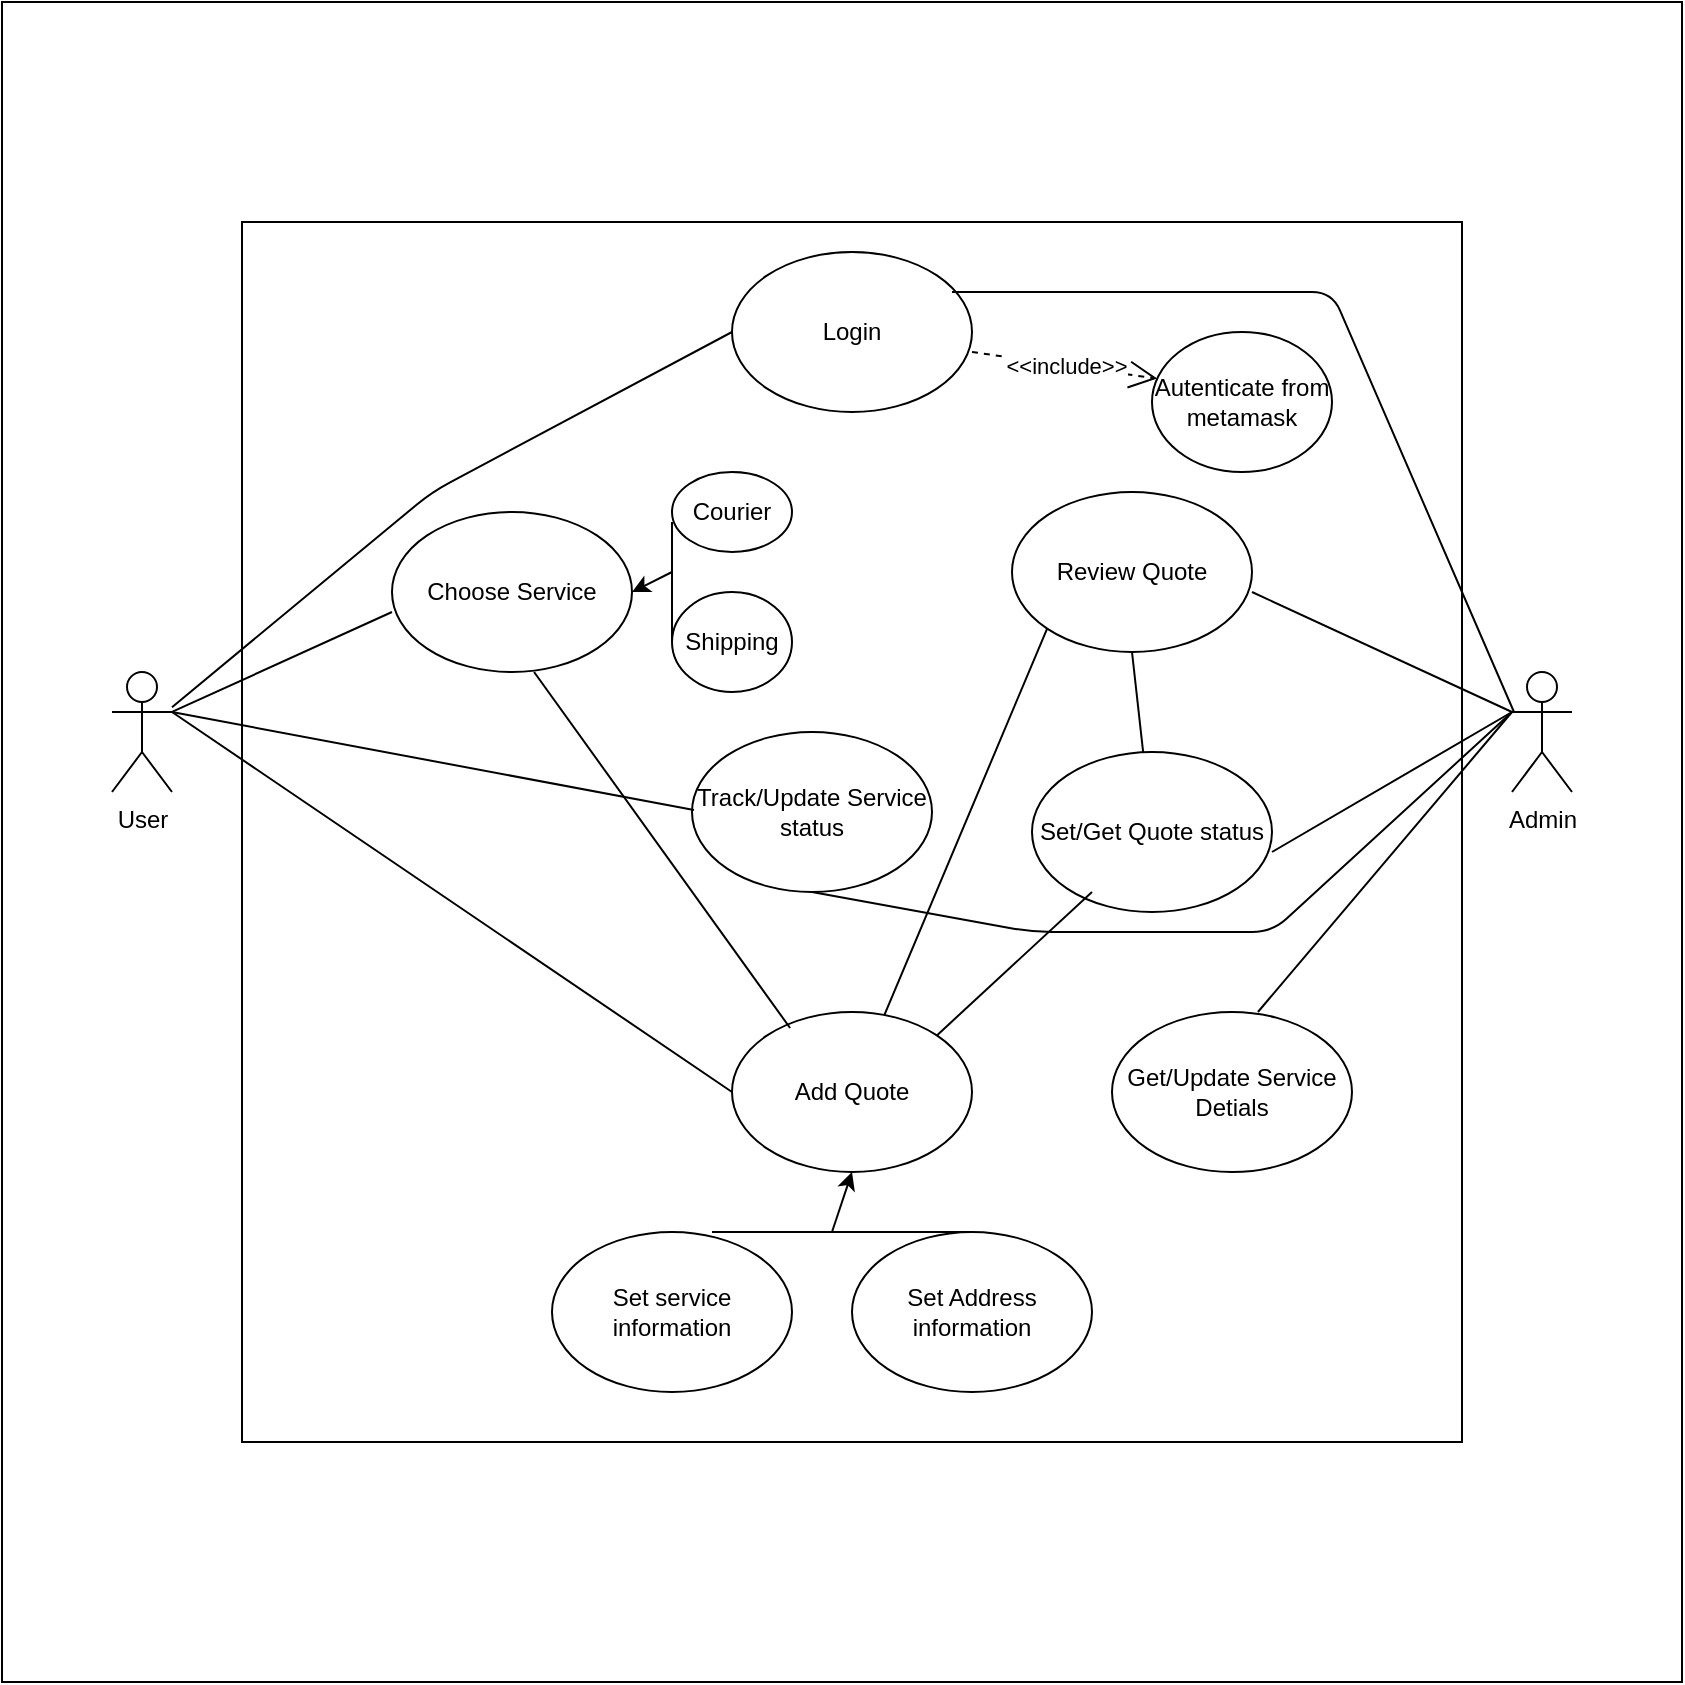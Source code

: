 <mxfile version="14.8.4" type="github">
  <diagram id="keg2CX9DIcpb7IM0dol9" name="Page-1">
    <mxGraphModel dx="1038" dy="536" grid="1" gridSize="10" guides="1" tooltips="1" connect="0" arrows="1" fold="1" page="1" pageScale="1" pageWidth="1169" pageHeight="827" background="#FFFFFF" math="0" shadow="0">
      <root>
        <mxCell id="0" />
        <mxCell id="1" parent="0" />
        <mxCell id="dAfpQrAZfxaeznC9TF4z-71" value="" style="whiteSpace=wrap;html=1;aspect=fixed;" vertex="1" parent="1">
          <mxGeometry x="130" y="120" width="840" height="840" as="geometry" />
        </mxCell>
        <mxCell id="dAfpQrAZfxaeznC9TF4z-72" value="" style="whiteSpace=wrap;html=1;aspect=fixed;" vertex="1" parent="1">
          <mxGeometry x="250" y="230" width="610" height="610" as="geometry" />
        </mxCell>
        <mxCell id="dAfpQrAZfxaeznC9TF4z-73" value="Choose Service" style="ellipse;whiteSpace=wrap;html=1;" vertex="1" parent="1">
          <mxGeometry x="325" y="375" width="120" height="80" as="geometry" />
        </mxCell>
        <mxCell id="dAfpQrAZfxaeznC9TF4z-74" value="&lt;div&gt;Shipping&lt;/div&gt;" style="ellipse;whiteSpace=wrap;html=1;" vertex="1" parent="1">
          <mxGeometry x="465" y="415" width="60" height="50" as="geometry" />
        </mxCell>
        <mxCell id="dAfpQrAZfxaeznC9TF4z-75" value="Courier" style="ellipse;whiteSpace=wrap;html=1;" vertex="1" parent="1">
          <mxGeometry x="465" y="355" width="60" height="40" as="geometry" />
        </mxCell>
        <mxCell id="dAfpQrAZfxaeznC9TF4z-76" value="Get/Update Service Detials" style="ellipse;whiteSpace=wrap;html=1;" vertex="1" parent="1">
          <mxGeometry x="685" y="625" width="120" height="80" as="geometry" />
        </mxCell>
        <mxCell id="dAfpQrAZfxaeznC9TF4z-77" value="Login" style="ellipse;whiteSpace=wrap;html=1;" vertex="1" parent="1">
          <mxGeometry x="495" y="245" width="120" height="80" as="geometry" />
        </mxCell>
        <mxCell id="dAfpQrAZfxaeznC9TF4z-78" value="Autenticate from metamask" style="ellipse;whiteSpace=wrap;html=1;" vertex="1" parent="1">
          <mxGeometry x="705" y="285" width="90" height="70" as="geometry" />
        </mxCell>
        <mxCell id="dAfpQrAZfxaeznC9TF4z-79" value="&lt;div&gt;Track/Update Service status&lt;/div&gt;" style="ellipse;whiteSpace=wrap;html=1;" vertex="1" parent="1">
          <mxGeometry x="475" y="485" width="120" height="80" as="geometry" />
        </mxCell>
        <mxCell id="dAfpQrAZfxaeznC9TF4z-80" value="&lt;div&gt;Add Quote&lt;/div&gt;" style="ellipse;whiteSpace=wrap;html=1;" vertex="1" parent="1">
          <mxGeometry x="495" y="625" width="120" height="80" as="geometry" />
        </mxCell>
        <mxCell id="dAfpQrAZfxaeznC9TF4z-81" value="&lt;div&gt;Set/Get Quote status&lt;/div&gt;" style="ellipse;whiteSpace=wrap;html=1;" vertex="1" parent="1">
          <mxGeometry x="645" y="495" width="120" height="80" as="geometry" />
        </mxCell>
        <mxCell id="dAfpQrAZfxaeznC9TF4z-82" value="&lt;div&gt;Review Quote&lt;/div&gt;" style="ellipse;whiteSpace=wrap;html=1;" vertex="1" parent="1">
          <mxGeometry x="635" y="365" width="120" height="80" as="geometry" />
        </mxCell>
        <mxCell id="dAfpQrAZfxaeznC9TF4z-83" value="Set service information" style="ellipse;whiteSpace=wrap;html=1;" vertex="1" parent="1">
          <mxGeometry x="405" y="735" width="120" height="80" as="geometry" />
        </mxCell>
        <mxCell id="dAfpQrAZfxaeznC9TF4z-84" value="Set Address information" style="ellipse;whiteSpace=wrap;html=1;" vertex="1" parent="1">
          <mxGeometry x="555" y="735" width="120" height="80" as="geometry" />
        </mxCell>
        <mxCell id="dAfpQrAZfxaeznC9TF4z-85" value="&lt;div&gt;User&lt;/div&gt;&lt;div&gt;&lt;br&gt;&lt;/div&gt;" style="shape=umlActor;verticalLabelPosition=bottom;verticalAlign=top;html=1;outlineConnect=0;" vertex="1" parent="1">
          <mxGeometry x="185" y="455" width="30" height="60" as="geometry" />
        </mxCell>
        <mxCell id="dAfpQrAZfxaeznC9TF4z-86" value="Admin" style="shape=umlActor;verticalLabelPosition=bottom;verticalAlign=top;html=1;outlineConnect=0;" vertex="1" parent="1">
          <mxGeometry x="885" y="455" width="30" height="60" as="geometry" />
        </mxCell>
        <mxCell id="dAfpQrAZfxaeznC9TF4z-87" value="" style="endArrow=none;html=1;entryX=0;entryY=0.5;entryDx=0;entryDy=0;" edge="1" parent="1" source="dAfpQrAZfxaeznC9TF4z-85" target="dAfpQrAZfxaeznC9TF4z-77">
          <mxGeometry width="50" height="50" relative="1" as="geometry">
            <mxPoint x="200" y="455" as="sourcePoint" />
            <mxPoint x="250" y="405" as="targetPoint" />
            <Array as="points">
              <mxPoint x="345" y="365" />
            </Array>
          </mxGeometry>
        </mxCell>
        <mxCell id="dAfpQrAZfxaeznC9TF4z-88" value="" style="endArrow=none;html=1;" edge="1" parent="1">
          <mxGeometry width="50" height="50" relative="1" as="geometry">
            <mxPoint x="605" y="265" as="sourcePoint" />
            <mxPoint x="886" y="475" as="targetPoint" />
            <Array as="points">
              <mxPoint x="795" y="265" />
            </Array>
          </mxGeometry>
        </mxCell>
        <mxCell id="dAfpQrAZfxaeznC9TF4z-89" value="&lt;div&gt;&amp;lt;&amp;lt;include&amp;gt;&amp;gt;&lt;/div&gt;" style="endArrow=open;endSize=12;dashed=1;html=1;entryX=0.029;entryY=0.333;entryDx=0;entryDy=0;entryPerimeter=0;" edge="1" parent="1" target="dAfpQrAZfxaeznC9TF4z-78">
          <mxGeometry width="160" relative="1" as="geometry">
            <mxPoint x="615" y="295" as="sourcePoint" />
            <mxPoint x="745" y="295" as="targetPoint" />
          </mxGeometry>
        </mxCell>
        <mxCell id="dAfpQrAZfxaeznC9TF4z-90" value="" style="endArrow=none;html=1;" edge="1" parent="1">
          <mxGeometry width="50" height="50" relative="1" as="geometry">
            <mxPoint x="755" y="415" as="sourcePoint" />
            <mxPoint x="885" y="475" as="targetPoint" />
          </mxGeometry>
        </mxCell>
        <mxCell id="dAfpQrAZfxaeznC9TF4z-91" value="" style="endArrow=none;html=1;" edge="1" parent="1">
          <mxGeometry width="50" height="50" relative="1" as="geometry">
            <mxPoint x="765" y="545" as="sourcePoint" />
            <mxPoint x="885" y="475" as="targetPoint" />
          </mxGeometry>
        </mxCell>
        <mxCell id="dAfpQrAZfxaeznC9TF4z-92" value="" style="endArrow=none;html=1;entryX=0.5;entryY=1;entryDx=0;entryDy=0;" edge="1" parent="1" target="dAfpQrAZfxaeznC9TF4z-79">
          <mxGeometry width="50" height="50" relative="1" as="geometry">
            <mxPoint x="885" y="475" as="sourcePoint" />
            <mxPoint x="595" y="575" as="targetPoint" />
            <Array as="points">
              <mxPoint x="765" y="585" />
              <mxPoint x="645" y="585" />
            </Array>
          </mxGeometry>
        </mxCell>
        <mxCell id="dAfpQrAZfxaeznC9TF4z-93" value="" style="endArrow=none;html=1;entryX=0;entryY=0.5;entryDx=0;entryDy=0;" edge="1" parent="1" target="dAfpQrAZfxaeznC9TF4z-80">
          <mxGeometry width="50" height="50" relative="1" as="geometry">
            <mxPoint x="215" y="475" as="sourcePoint" />
            <mxPoint x="345" y="595" as="targetPoint" />
          </mxGeometry>
        </mxCell>
        <mxCell id="dAfpQrAZfxaeznC9TF4z-94" value="" style="endArrow=none;html=1;entryX=0.5;entryY=0;entryDx=0;entryDy=0;" edge="1" parent="1" target="dAfpQrAZfxaeznC9TF4z-84">
          <mxGeometry width="50" height="50" relative="1" as="geometry">
            <mxPoint x="485" y="735" as="sourcePoint" />
            <mxPoint x="535" y="685" as="targetPoint" />
            <Array as="points">
              <mxPoint x="545" y="735" />
            </Array>
          </mxGeometry>
        </mxCell>
        <mxCell id="dAfpQrAZfxaeznC9TF4z-95" value="" style="endArrow=classic;html=1;entryX=0.5;entryY=1;entryDx=0;entryDy=0;" edge="1" parent="1" target="dAfpQrAZfxaeznC9TF4z-80">
          <mxGeometry width="50" height="50" relative="1" as="geometry">
            <mxPoint x="545" y="735" as="sourcePoint" />
            <mxPoint x="585" y="595" as="targetPoint" />
          </mxGeometry>
        </mxCell>
        <mxCell id="dAfpQrAZfxaeznC9TF4z-96" value="" style="endArrow=none;html=1;exitX=1;exitY=0;exitDx=0;exitDy=0;" edge="1" parent="1" source="dAfpQrAZfxaeznC9TF4z-80">
          <mxGeometry width="50" height="50" relative="1" as="geometry">
            <mxPoint x="625" y="615" as="sourcePoint" />
            <mxPoint x="675" y="565" as="targetPoint" />
          </mxGeometry>
        </mxCell>
        <mxCell id="dAfpQrAZfxaeznC9TF4z-97" value="" style="endArrow=none;html=1;exitX=0;exitY=0.5;exitDx=0;exitDy=0;" edge="1" parent="1" source="dAfpQrAZfxaeznC9TF4z-74">
          <mxGeometry width="50" height="50" relative="1" as="geometry">
            <mxPoint x="415" y="430" as="sourcePoint" />
            <mxPoint x="465" y="380" as="targetPoint" />
          </mxGeometry>
        </mxCell>
        <mxCell id="dAfpQrAZfxaeznC9TF4z-98" value="" style="endArrow=classic;html=1;entryX=1;entryY=0.5;entryDx=0;entryDy=0;" edge="1" parent="1" target="dAfpQrAZfxaeznC9TF4z-73">
          <mxGeometry width="50" height="50" relative="1" as="geometry">
            <mxPoint x="465" y="405" as="sourcePoint" />
            <mxPoint x="585" y="555" as="targetPoint" />
          </mxGeometry>
        </mxCell>
        <mxCell id="dAfpQrAZfxaeznC9TF4z-99" value="" style="endArrow=none;html=1;entryX=0;entryY=1;entryDx=0;entryDy=0;" edge="1" parent="1" source="dAfpQrAZfxaeznC9TF4z-80" target="dAfpQrAZfxaeznC9TF4z-82">
          <mxGeometry width="50" height="50" relative="1" as="geometry">
            <mxPoint x="535" y="555" as="sourcePoint" />
            <mxPoint x="585" y="505" as="targetPoint" />
          </mxGeometry>
        </mxCell>
        <mxCell id="dAfpQrAZfxaeznC9TF4z-100" value="" style="endArrow=none;html=1;entryX=0.5;entryY=1;entryDx=0;entryDy=0;" edge="1" parent="1" source="dAfpQrAZfxaeznC9TF4z-81" target="dAfpQrAZfxaeznC9TF4z-82">
          <mxGeometry width="50" height="50" relative="1" as="geometry">
            <mxPoint x="535" y="555" as="sourcePoint" />
            <mxPoint x="585" y="505" as="targetPoint" />
          </mxGeometry>
        </mxCell>
        <mxCell id="dAfpQrAZfxaeznC9TF4z-101" value="" style="endArrow=none;html=1;exitX=1;exitY=0.333;exitDx=0;exitDy=0;exitPerimeter=0;" edge="1" parent="1" source="dAfpQrAZfxaeznC9TF4z-85">
          <mxGeometry width="50" height="50" relative="1" as="geometry">
            <mxPoint x="275" y="475" as="sourcePoint" />
            <mxPoint x="325" y="425" as="targetPoint" />
          </mxGeometry>
        </mxCell>
        <mxCell id="dAfpQrAZfxaeznC9TF4z-102" value="" style="endArrow=none;html=1;entryX=0.008;entryY=0.488;entryDx=0;entryDy=0;entryPerimeter=0;" edge="1" parent="1" target="dAfpQrAZfxaeznC9TF4z-79">
          <mxGeometry width="50" height="50" relative="1" as="geometry">
            <mxPoint x="215" y="475" as="sourcePoint" />
            <mxPoint x="585" y="505" as="targetPoint" />
            <Array as="points" />
          </mxGeometry>
        </mxCell>
        <mxCell id="dAfpQrAZfxaeznC9TF4z-103" value="" style="endArrow=none;html=1;exitX=0.592;exitY=1;exitDx=0;exitDy=0;exitPerimeter=0;entryX=0.242;entryY=0.1;entryDx=0;entryDy=0;entryPerimeter=0;" edge="1" parent="1" source="dAfpQrAZfxaeznC9TF4z-73" target="dAfpQrAZfxaeznC9TF4z-80">
          <mxGeometry width="50" height="50" relative="1" as="geometry">
            <mxPoint x="535" y="585" as="sourcePoint" />
            <mxPoint x="585" y="535" as="targetPoint" />
            <Array as="points" />
          </mxGeometry>
        </mxCell>
        <mxCell id="dAfpQrAZfxaeznC9TF4z-104" value="" style="endArrow=none;html=1;exitX=0.608;exitY=0;exitDx=0;exitDy=0;exitPerimeter=0;" edge="1" parent="1" source="dAfpQrAZfxaeznC9TF4z-76">
          <mxGeometry width="50" height="50" relative="1" as="geometry">
            <mxPoint x="785" y="645" as="sourcePoint" />
            <mxPoint x="885" y="475" as="targetPoint" />
          </mxGeometry>
        </mxCell>
      </root>
    </mxGraphModel>
  </diagram>
</mxfile>
